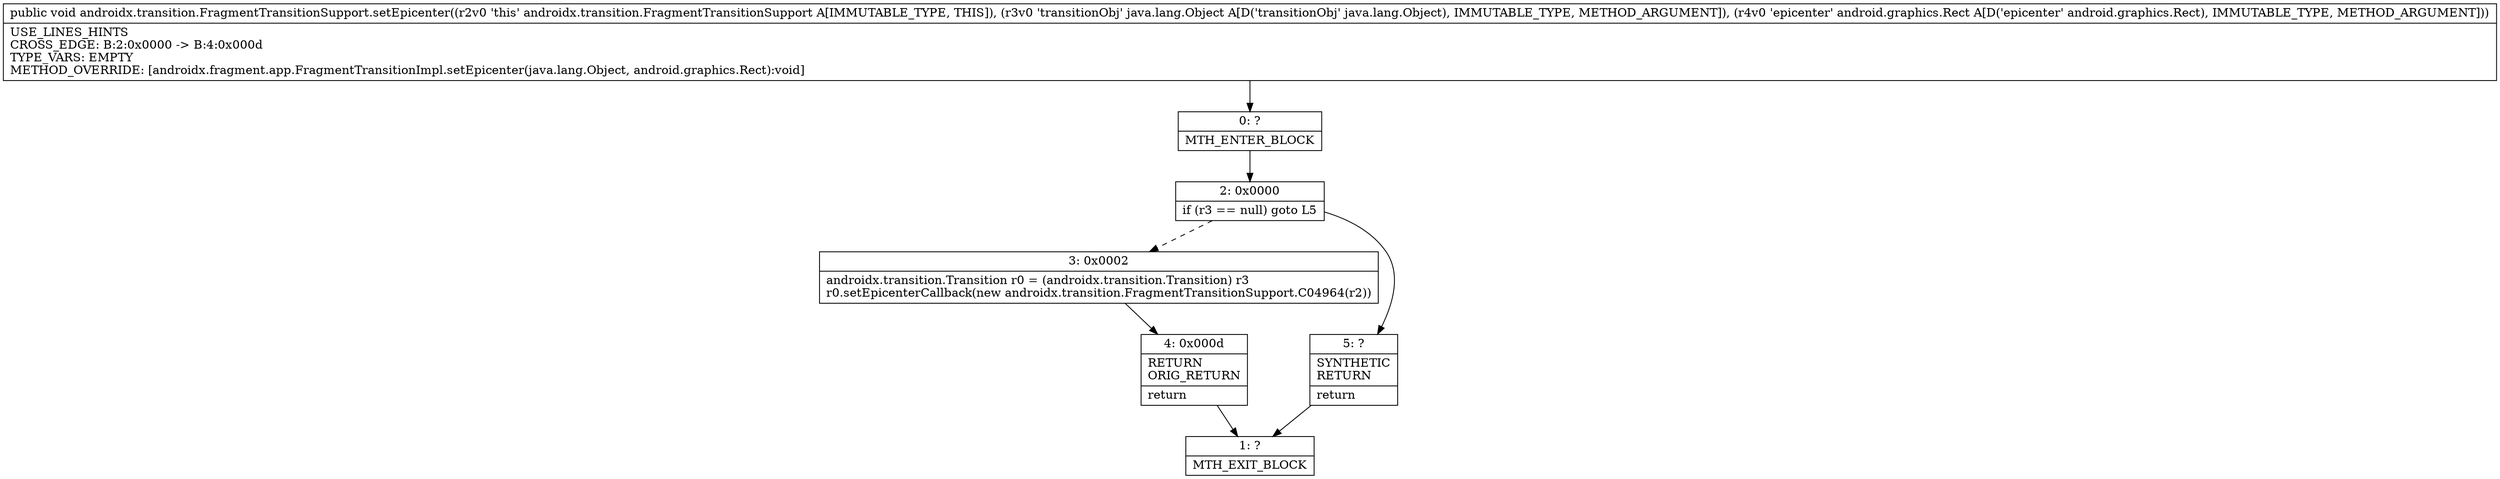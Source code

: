 digraph "CFG forandroidx.transition.FragmentTransitionSupport.setEpicenter(Ljava\/lang\/Object;Landroid\/graphics\/Rect;)V" {
Node_0 [shape=record,label="{0\:\ ?|MTH_ENTER_BLOCK\l}"];
Node_2 [shape=record,label="{2\:\ 0x0000|if (r3 == null) goto L5\l}"];
Node_3 [shape=record,label="{3\:\ 0x0002|androidx.transition.Transition r0 = (androidx.transition.Transition) r3\lr0.setEpicenterCallback(new androidx.transition.FragmentTransitionSupport.C04964(r2))\l}"];
Node_4 [shape=record,label="{4\:\ 0x000d|RETURN\lORIG_RETURN\l|return\l}"];
Node_1 [shape=record,label="{1\:\ ?|MTH_EXIT_BLOCK\l}"];
Node_5 [shape=record,label="{5\:\ ?|SYNTHETIC\lRETURN\l|return\l}"];
MethodNode[shape=record,label="{public void androidx.transition.FragmentTransitionSupport.setEpicenter((r2v0 'this' androidx.transition.FragmentTransitionSupport A[IMMUTABLE_TYPE, THIS]), (r3v0 'transitionObj' java.lang.Object A[D('transitionObj' java.lang.Object), IMMUTABLE_TYPE, METHOD_ARGUMENT]), (r4v0 'epicenter' android.graphics.Rect A[D('epicenter' android.graphics.Rect), IMMUTABLE_TYPE, METHOD_ARGUMENT]))  | USE_LINES_HINTS\lCROSS_EDGE: B:2:0x0000 \-\> B:4:0x000d\lTYPE_VARS: EMPTY\lMETHOD_OVERRIDE: [androidx.fragment.app.FragmentTransitionImpl.setEpicenter(java.lang.Object, android.graphics.Rect):void]\l}"];
MethodNode -> Node_0;Node_0 -> Node_2;
Node_2 -> Node_3[style=dashed];
Node_2 -> Node_5;
Node_3 -> Node_4;
Node_4 -> Node_1;
Node_5 -> Node_1;
}


